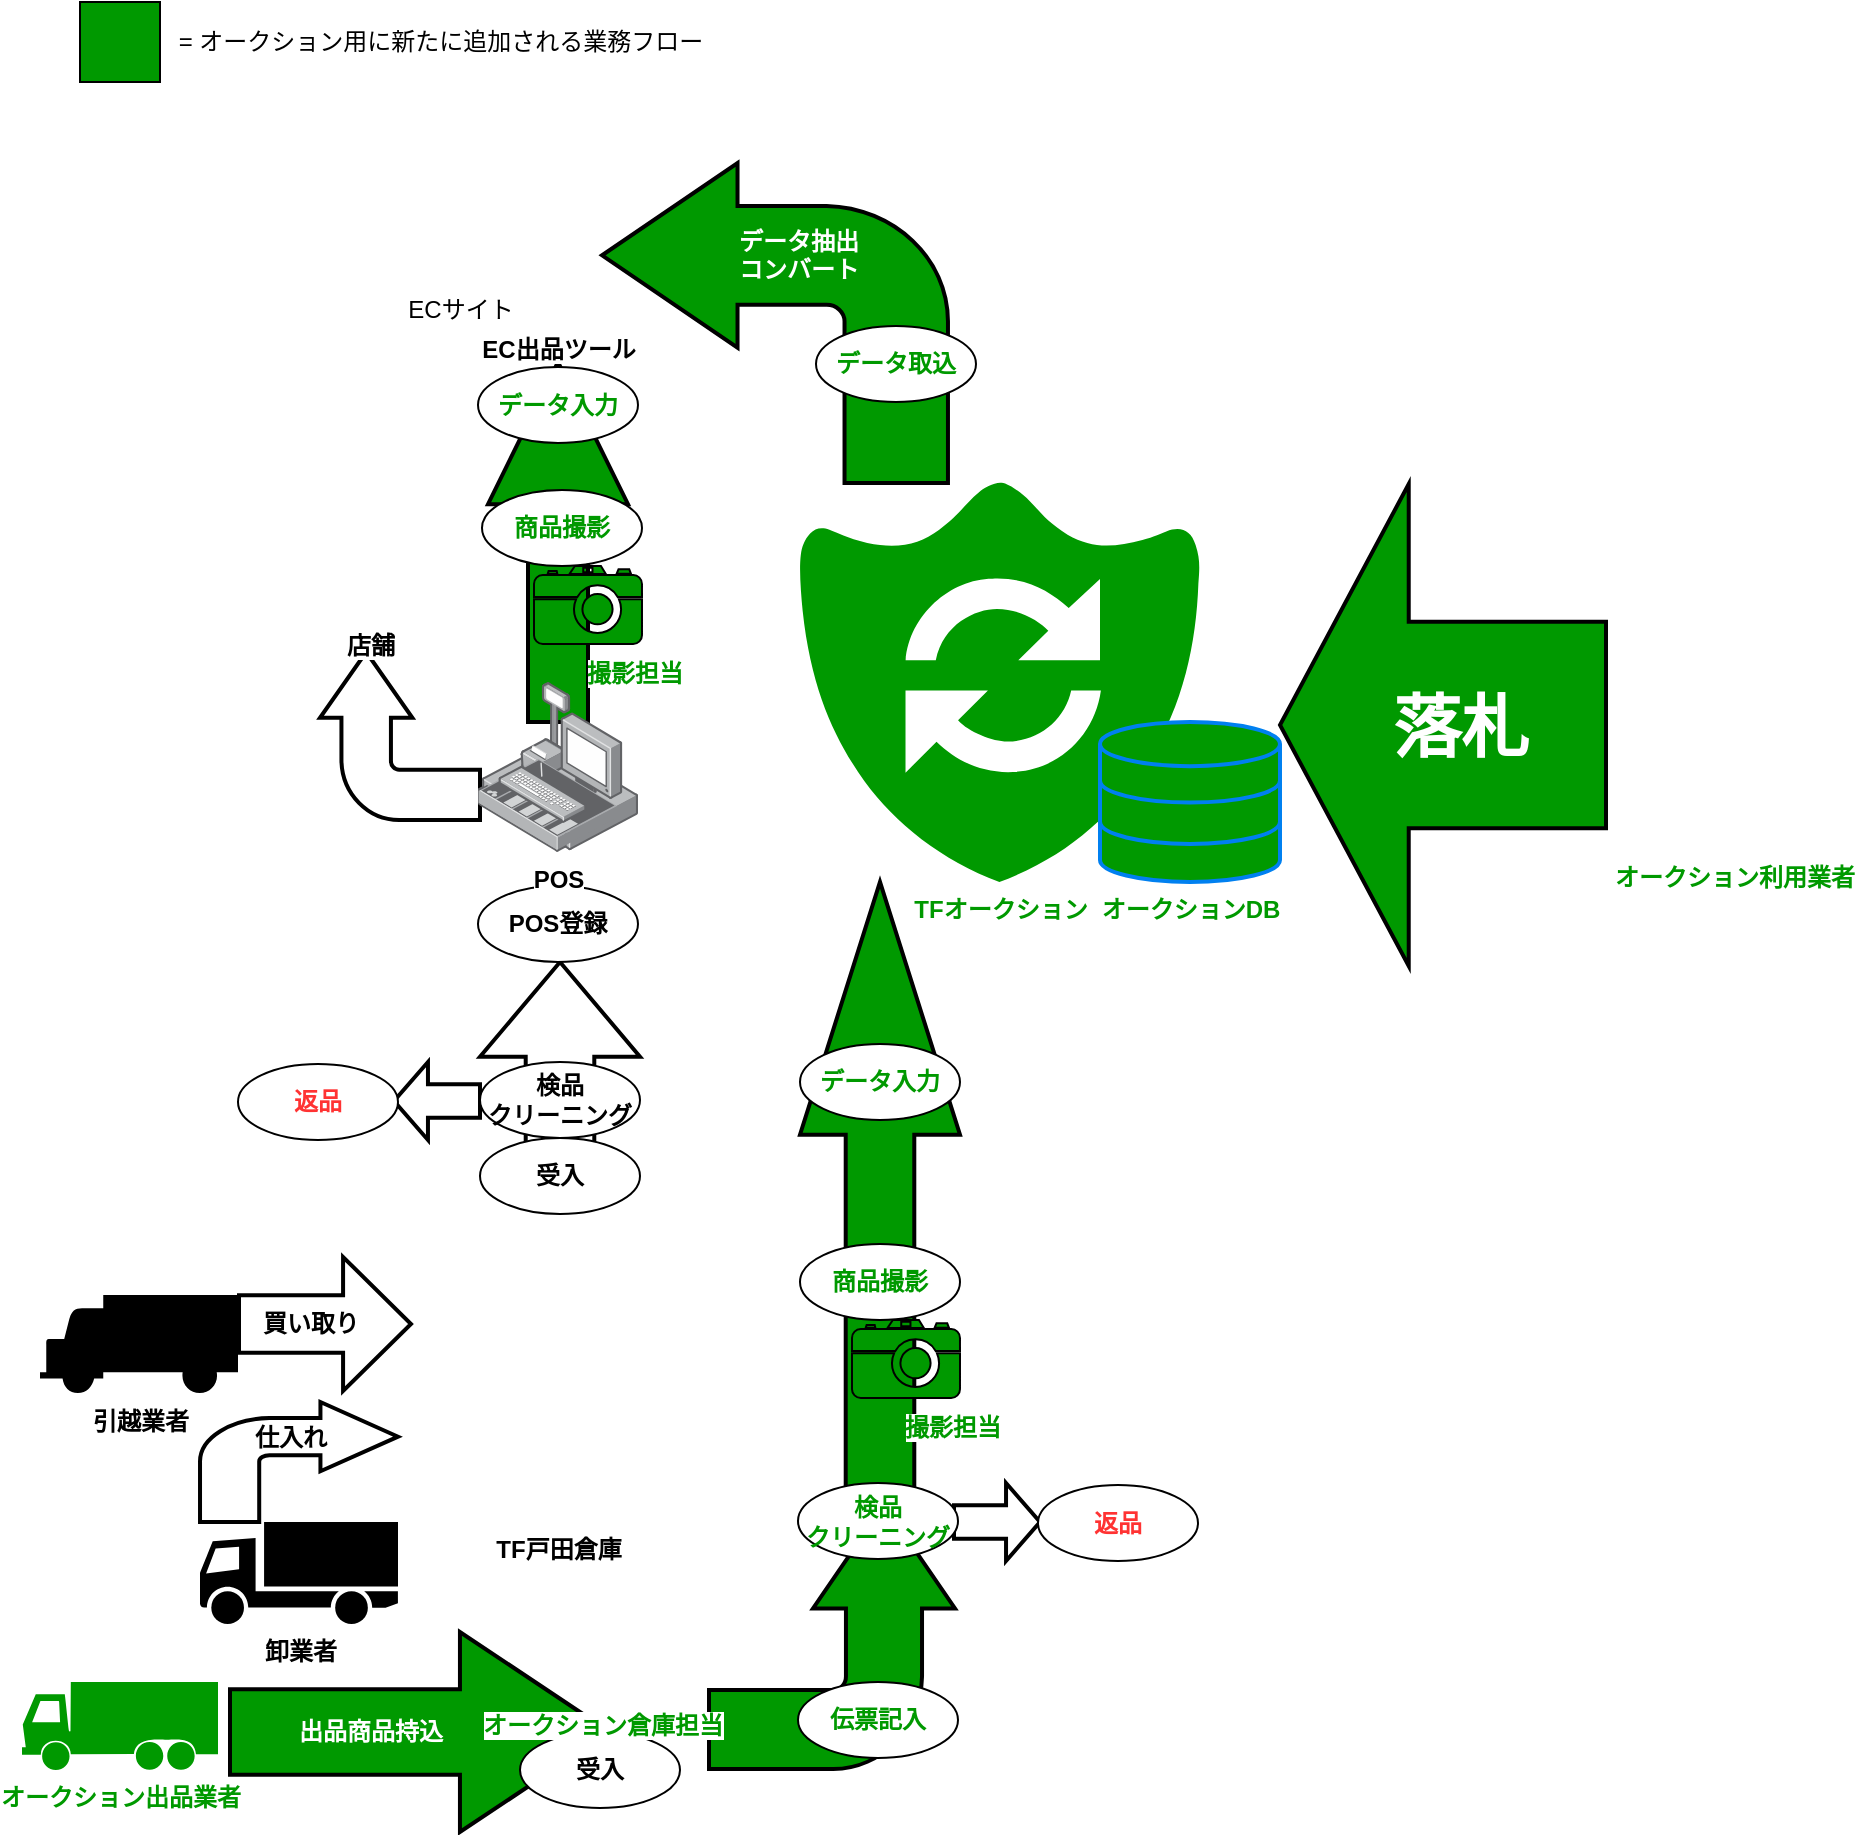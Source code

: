 <mxfile version="10.9.2" type="github"><diagram id="4Yot-8zi4ZWsPV4yoA25" name="Page-1"><mxGraphModel dx="918" dy="1467" grid="1" gridSize="10" guides="1" tooltips="1" connect="1" arrows="1" fold="1" page="1" pageScale="1" pageWidth="1169" pageHeight="826" math="0" shadow="0"><root><mxCell id="0"/><mxCell id="1" parent="0"/><mxCell id="4wqdC9LSduSzO4ThFmsp-42" value="" style="shape=mxgraph.arrows.arrow_up;html=1;verticalLabelPosition=bottom;verticalAlign=top;strokeWidth=2;strokeColor=#000000;fillColor=#009900;fontColor=#000000;align=center;" vertex="1" parent="1"><mxGeometry x="244" y="-60" width="70" height="180" as="geometry"/></mxCell><mxCell id="4wqdC9LSduSzO4ThFmsp-3" value="卸業者" style="shape=mxgraph.signs.transportation.truck_1;html=1;fillColor=#000000;strokeColor=none;verticalLabelPosition=bottom;verticalAlign=top;align=center;fontStyle=1" vertex="1" parent="1"><mxGeometry x="100" y="520" width="99" height="51" as="geometry"/></mxCell><mxCell id="4wqdC9LSduSzO4ThFmsp-4" value="引越業者" style="shape=mxgraph.signs.transportation.truck_2;html=1;fillColor=#000000;strokeColor=none;verticalLabelPosition=bottom;verticalAlign=top;align=center;fontStyle=1" vertex="1" parent="1"><mxGeometry x="20" y="406.5" width="99" height="49" as="geometry"/></mxCell><mxCell id="4wqdC9LSduSzO4ThFmsp-5" value="オークション出品業者" style="shape=mxgraph.signs.transportation.truck_3;html=1;fillColor=#009900;strokeColor=none;verticalLabelPosition=bottom;verticalAlign=top;align=center;fontColor=#009900;fontStyle=1" vertex="1" parent="1"><mxGeometry x="11" y="600" width="98" height="44" as="geometry"/></mxCell><mxCell id="4wqdC9LSduSzO4ThFmsp-12" value="" style="shape=mxgraph.arrows.bent_right_arrow;html=1;verticalLabelPosition=bottom;verticalAlign=top;strokeWidth=2;strokeColor=#000000;" vertex="1" parent="1"><mxGeometry x="100" y="460" width="99" height="60" as="geometry"/></mxCell><mxCell id="4wqdC9LSduSzO4ThFmsp-13" value="仕入れ" style="text;html=1;resizable=0;points=[];autosize=1;align=center;verticalAlign=top;spacingTop=-4;fontStyle=1" vertex="1" parent="1"><mxGeometry x="120" y="468" width="50" height="20" as="geometry"/></mxCell><mxCell id="4wqdC9LSduSzO4ThFmsp-18" value="" style="shape=mxgraph.arrows.arrow_up;html=1;verticalLabelPosition=bottom;verticalAlign=top;strokeWidth=2;strokeColor=#000000;rotation=90;" vertex="1" parent="1"><mxGeometry x="129" y="378" width="67" height="86" as="geometry"/></mxCell><mxCell id="4wqdC9LSduSzO4ThFmsp-19" value="買い取り" style="text;html=1;resizable=0;points=[];autosize=1;align=center;verticalAlign=top;spacingTop=-4;fillColor=#ffffff;fontStyle=1" vertex="1" parent="1"><mxGeometry x="124.5" y="411" width="60" height="20" as="geometry"/></mxCell><mxCell id="4wqdC9LSduSzO4ThFmsp-23" value="" style="whiteSpace=wrap;html=1;aspect=fixed;fillColor=#009900;fontColor=#FFFFFF;align=center;" vertex="1" parent="1"><mxGeometry x="40" y="-240" width="40" height="40" as="geometry"/></mxCell><mxCell id="4wqdC9LSduSzO4ThFmsp-24" value="= オークション用に新たに追加される業務フロー&lt;br&gt;&lt;br&gt;" style="text;html=1;resizable=0;points=[];autosize=1;align=center;verticalAlign=top;spacingTop=-4;fontColor=#000000;" vertex="1" parent="1"><mxGeometry x="80" y="-230" width="280" height="30" as="geometry"/></mxCell><mxCell id="4wqdC9LSduSzO4ThFmsp-26" value="" style="shape=mxgraph.arrows.arrow_up;html=1;verticalLabelPosition=bottom;verticalAlign=top;strokeWidth=2;strokeColor=#000000;" vertex="1" parent="1"><mxGeometry x="240" y="240" width="80" height="120" as="geometry"/></mxCell><mxCell id="4wqdC9LSduSzO4ThFmsp-27" value="受入" style="ellipse;whiteSpace=wrap;html=1;fillColor=#FFFFFF;fontColor=#000000;align=center;fontStyle=1" vertex="1" parent="1"><mxGeometry x="240" y="328" width="80" height="38" as="geometry"/></mxCell><mxCell id="4wqdC9LSduSzO4ThFmsp-30" value="" style="shape=mxgraph.arrows.arrow_right;html=1;verticalLabelPosition=bottom;verticalAlign=top;strokeWidth=2;strokeColor=#000000;fillColor=#FFFFFF;fontColor=#000000;align=center;rotation=-180;" vertex="1" parent="1"><mxGeometry x="197" y="290" width="43" height="39" as="geometry"/></mxCell><mxCell id="4wqdC9LSduSzO4ThFmsp-33" value="返品" style="ellipse;whiteSpace=wrap;html=1;fillColor=#FFFFFF;fontColor=#FF3333;align=center;fontStyle=1" vertex="1" parent="1"><mxGeometry x="119" y="291" width="80" height="38" as="geometry"/></mxCell><mxCell id="4wqdC9LSduSzO4ThFmsp-34" value="POS登録" style="ellipse;whiteSpace=wrap;html=1;fillColor=#FFFFFF;fontColor=#000000;align=center;fontStyle=1" vertex="1" parent="1"><mxGeometry x="239" y="202" width="80" height="38" as="geometry"/></mxCell><mxCell id="4wqdC9LSduSzO4ThFmsp-28" value="検品&lt;br&gt;クリーニング" style="ellipse;whiteSpace=wrap;html=1;fillColor=#FFFFFF;fontColor=#000000;align=center;fontStyle=1" vertex="1" parent="1"><mxGeometry x="240" y="290" width="80" height="38" as="geometry"/></mxCell><mxCell id="4wqdC9LSduSzO4ThFmsp-40" value="ECサイト" style="shape=image;html=1;verticalAlign=top;verticalLabelPosition=bottom;labelBackgroundColor=#ffffff;imageAspect=0;aspect=fixed;image=https://cdn2.iconfinder.com/data/icons/square-logo-buttons/512/website-128.png;fillColor=#FFFFFF;fontColor=#000000;align=center;" vertex="1" parent="1"><mxGeometry x="200" y="-160" width="60" height="60" as="geometry"/></mxCell><mxCell id="4wqdC9LSduSzO4ThFmsp-43" value="" style="shape=mxgraph.arrows.bent_right_arrow;html=1;verticalLabelPosition=bottom;verticalAlign=top;strokeWidth=2;strokeColor=#000000;fillColor=#FFFFFF;fontColor=#000000;align=center;rotation=-90;" vertex="1" parent="1"><mxGeometry x="158" y="87" width="84" height="80" as="geometry"/></mxCell><mxCell id="4wqdC9LSduSzO4ThFmsp-25" value="POS" style="points=[];aspect=fixed;html=1;align=center;shadow=0;dashed=0;image;image=img/lib/allied_telesis/security/POS.svg;fillColor=#009900;fontColor=#000000;fontStyle=1" vertex="1" parent="1"><mxGeometry x="239" y="100" width="80" height="85" as="geometry"/></mxCell><mxCell id="4wqdC9LSduSzO4ThFmsp-38" value="店舗" style="shape=image;html=1;verticalAlign=top;verticalLabelPosition=bottom;labelBackgroundColor=#ffffff;imageAspect=0;aspect=fixed;image=https://cdn3.iconfinder.com/data/icons/whisky-break/90/warehouse-128.png;fillColor=#FFFFFF;fontColor=#000000;align=center;fontStyle=1" vertex="1" parent="1"><mxGeometry x="150.5" width="68" height="68" as="geometry"/></mxCell><mxCell id="4wqdC9LSduSzO4ThFmsp-46" value="" style="group" vertex="1" connectable="0" parent="1"><mxGeometry x="257" y="-38.5" width="120" height="120" as="geometry"/></mxCell><mxCell id="4wqdC9LSduSzO4ThFmsp-44" value="撮影担当" style="shape=image;html=1;verticalAlign=top;verticalLabelPosition=bottom;labelBackgroundColor=#ffffff;imageAspect=0;aspect=fixed;image=https://cdn4.iconfinder.com/data/icons/ionicons/512/icon-person-128.png;fillColor=#FFFFFF;fontColor=#009900;align=center;fontStyle=1" vertex="1" parent="4wqdC9LSduSzO4ThFmsp-46"><mxGeometry width="120" height="120" as="geometry"/></mxCell><mxCell id="4wqdC9LSduSzO4ThFmsp-45" value="" style="shape=mxgraph.signs.tech.camera_2;html=1;fillColor=#009900;strokeColor=#000000;verticalLabelPosition=bottom;verticalAlign=top;align=center;fontColor=#000000;gradientColor=none;" vertex="1" parent="4wqdC9LSduSzO4ThFmsp-46"><mxGeometry x="10" y="80.5" width="54" height="39" as="geometry"/></mxCell><mxCell id="4wqdC9LSduSzO4ThFmsp-50" value="商品撮影" style="ellipse;whiteSpace=wrap;html=1;fillColor=#FFFFFF;fontColor=#009900;align=center;fontStyle=1" vertex="1" parent="4wqdC9LSduSzO4ThFmsp-46"><mxGeometry x="-16" y="42.5" width="80" height="38" as="geometry"/></mxCell><mxCell id="4wqdC9LSduSzO4ThFmsp-72" value="データ入力" style="ellipse;whiteSpace=wrap;html=1;fillColor=#FFFFFF;fontColor=#009900;align=center;fontStyle=1" vertex="1" parent="4wqdC9LSduSzO4ThFmsp-46"><mxGeometry x="-18" y="-19" width="80" height="38" as="geometry"/></mxCell><mxCell id="4wqdC9LSduSzO4ThFmsp-53" value="" style="shape=mxgraph.arrows.arrow_up;html=1;verticalLabelPosition=bottom;verticalAlign=top;strokeWidth=2;strokeColor=#000000;fillColor=#009900;gradientColor=none;fontColor=#009900;align=center;rotation=90;" vertex="1" parent="1"><mxGeometry x="160" y="530" width="100" height="190" as="geometry"/></mxCell><mxCell id="4wqdC9LSduSzO4ThFmsp-22" value="出品商品持込" style="text;html=1;resizable=0;points=[];autosize=1;align=center;verticalAlign=top;spacingTop=-4;fillColor=#009900;fontColor=#FFFFFF;fontStyle=1" vertex="1" parent="1"><mxGeometry x="139.5" y="615" width="90" height="20" as="geometry"/></mxCell><mxCell id="4wqdC9LSduSzO4ThFmsp-54" value="" style="shape=mxgraph.arrows.arrow_up;html=1;verticalLabelPosition=bottom;verticalAlign=top;strokeWidth=2;strokeColor=#000000;fillColor=#009900;gradientColor=none;fontColor=#009900;align=center;" vertex="1" parent="1"><mxGeometry x="400" y="200" width="80" height="320" as="geometry"/></mxCell><mxCell id="4wqdC9LSduSzO4ThFmsp-55" value="受入" style="ellipse;whiteSpace=wrap;html=1;fillColor=#FFFFFF;fontColor=#000000;align=center;fontStyle=1" vertex="1" parent="1"><mxGeometry x="260" y="625" width="80" height="38" as="geometry"/></mxCell><mxCell id="4wqdC9LSduSzO4ThFmsp-9" value="TF戸田倉庫" style="shape=image;html=1;verticalAlign=top;verticalLabelPosition=bottom;labelBackgroundColor=#ffffff;imageAspect=0;aspect=fixed;image=https://cdn3.iconfinder.com/data/icons/whisky-break/90/warehouse-128.png;fontStyle=1" vertex="1" parent="1"><mxGeometry x="199" y="360" width="160" height="160" as="geometry"/></mxCell><mxCell id="4wqdC9LSduSzO4ThFmsp-56" value="" style="shape=mxgraph.arrows.bent_left_arrow;html=1;verticalLabelPosition=bottom;verticalAlign=top;strokeWidth=2;strokeColor=#000000;fillColor=#009900;gradientColor=none;fontColor=#009900;align=center;rotation=90;" vertex="1" parent="1"><mxGeometry x="350" y="516" width="132" height="123" as="geometry"/></mxCell><mxCell id="4wqdC9LSduSzO4ThFmsp-52" value="オークション倉庫担当" style="shape=image;html=1;verticalAlign=top;verticalLabelPosition=bottom;labelBackgroundColor=#ffffff;imageAspect=0;aspect=fixed;image=https://cdn4.iconfinder.com/data/icons/ionicons/512/icon-person-128.png;strokeColor=#000000;fillColor=#009900;gradientColor=none;fontColor=#009900;align=center;fontStyle=1" vertex="1" parent="1"><mxGeometry x="270" y="545.5" width="62" height="62" as="geometry"/></mxCell><mxCell id="4wqdC9LSduSzO4ThFmsp-60" value="" style="shape=mxgraph.arrows.bent_left_arrow;html=1;verticalLabelPosition=bottom;verticalAlign=top;strokeWidth=2;strokeColor=#000000;fillColor=#009900;gradientColor=none;fontColor=#009900;align=center;" vertex="1" parent="1"><mxGeometry x="301" y="-159.5" width="173" height="160" as="geometry"/></mxCell><mxCell id="4wqdC9LSduSzO4ThFmsp-41" value="EC出品ツール" style="shape=image;html=1;verticalAlign=top;verticalLabelPosition=bottom;labelBackgroundColor=#ffffff;imageAspect=0;aspect=fixed;image=https://cdn0.iconfinder.com/data/icons/3-colors-outline/500/SIM_Tool_Kit-128.png;fillColor=#009900;fontColor=#000000;align=center;fontStyle=1" vertex="1" parent="1"><mxGeometry x="251" y="-136" width="56" height="56" as="geometry"/></mxCell><mxCell id="4wqdC9LSduSzO4ThFmsp-49" value="データ抽出&lt;br&gt;コンバート&lt;br&gt;&lt;br&gt;" style="text;html=1;resizable=0;points=[];autosize=1;align=center;verticalAlign=top;spacingTop=-4;fontColor=#FFFFFF;fillColor=#009900;fontStyle=1" vertex="1" parent="1"><mxGeometry x="359" y="-130" width="80" height="40" as="geometry"/></mxCell><mxCell id="4wqdC9LSduSzO4ThFmsp-61" value="データ取込" style="ellipse;whiteSpace=wrap;html=1;fillColor=#FFFFFF;fontColor=#009900;align=center;fontStyle=1" vertex="1" parent="1"><mxGeometry x="408" y="-78" width="80" height="38" as="geometry"/></mxCell><mxCell id="4wqdC9LSduSzO4ThFmsp-64" value="伝票記入" style="ellipse;whiteSpace=wrap;html=1;fillColor=#FFFFFF;fontColor=#009900;align=center;fontStyle=1" vertex="1" parent="1"><mxGeometry x="399" y="600" width="80" height="38" as="geometry"/></mxCell><mxCell id="4wqdC9LSduSzO4ThFmsp-65" value="" style="shape=mxgraph.arrows.arrow_right;html=1;verticalLabelPosition=bottom;verticalAlign=top;strokeWidth=2;strokeColor=#000000;fillColor=#FFFFFF;fontColor=#000000;align=center;rotation=0;" vertex="1" parent="1"><mxGeometry x="477" y="500.5" width="43" height="39" as="geometry"/></mxCell><mxCell id="4wqdC9LSduSzO4ThFmsp-66" value="返品" style="ellipse;whiteSpace=wrap;html=1;fillColor=#FFFFFF;fontColor=#FF3333;align=center;fontStyle=1" vertex="1" parent="1"><mxGeometry x="519" y="501.5" width="80" height="38" as="geometry"/></mxCell><mxCell id="4wqdC9LSduSzO4ThFmsp-63" value="検品&lt;br&gt;クリーニング" style="ellipse;whiteSpace=wrap;html=1;fillColor=#FFFFFF;fontColor=#009900;align=center;fontStyle=1" vertex="1" parent="1"><mxGeometry x="399" y="500.5" width="80" height="38" as="geometry"/></mxCell><mxCell id="4wqdC9LSduSzO4ThFmsp-67" value="データ入力" style="ellipse;whiteSpace=wrap;html=1;fillColor=#FFFFFF;fontColor=#009900;align=center;fontStyle=1" vertex="1" parent="1"><mxGeometry x="400" y="281" width="80" height="38" as="geometry"/></mxCell><mxCell id="4wqdC9LSduSzO4ThFmsp-68" value="" style="group" vertex="1" connectable="0" parent="1"><mxGeometry x="416" y="338.5" width="120" height="120" as="geometry"/></mxCell><mxCell id="4wqdC9LSduSzO4ThFmsp-69" value="撮影担当" style="shape=image;html=1;verticalAlign=top;verticalLabelPosition=bottom;labelBackgroundColor=#ffffff;imageAspect=0;aspect=fixed;image=https://cdn4.iconfinder.com/data/icons/ionicons/512/icon-person-128.png;fillColor=#FFFFFF;fontColor=#009900;align=center;fontStyle=1" vertex="1" parent="4wqdC9LSduSzO4ThFmsp-68"><mxGeometry width="120" height="120" as="geometry"/></mxCell><mxCell id="4wqdC9LSduSzO4ThFmsp-70" value="" style="shape=mxgraph.signs.tech.camera_2;html=1;fillColor=#009900;strokeColor=#000000;verticalLabelPosition=bottom;verticalAlign=top;align=center;fontColor=#000000;gradientColor=none;" vertex="1" parent="4wqdC9LSduSzO4ThFmsp-68"><mxGeometry x="10" y="80.5" width="54" height="39" as="geometry"/></mxCell><mxCell id="4wqdC9LSduSzO4ThFmsp-71" value="商品撮影" style="ellipse;whiteSpace=wrap;html=1;fillColor=#FFFFFF;fontColor=#009900;align=center;fontStyle=1" vertex="1" parent="4wqdC9LSduSzO4ThFmsp-68"><mxGeometry x="-16" y="42.5" width="80" height="38" as="geometry"/></mxCell><mxCell id="4wqdC9LSduSzO4ThFmsp-62" value="TFオークション" style="pointerEvents=1;shadow=0;dashed=0;html=1;strokeColor=none;labelPosition=center;verticalLabelPosition=bottom;verticalAlign=top;align=center;shape=mxgraph.mscae.oms.system_update;fillColor=#009900;fontColor=#009900;fontStyle=1" vertex="1" parent="1"><mxGeometry x="399" width="201" height="200" as="geometry"/></mxCell><mxCell id="4wqdC9LSduSzO4ThFmsp-1" value="オークションDB" style="html=1;verticalLabelPosition=bottom;align=center;labelBackgroundColor=#ffffff;verticalAlign=top;strokeWidth=2;strokeColor=#0080F0;fillColor=#009900;shadow=0;dashed=0;shape=mxgraph.ios7.icons.data;fontStyle=1;fontColor=#009900;" vertex="1" parent="1"><mxGeometry x="550" y="120" width="90" height="80" as="geometry"/></mxCell><mxCell id="4wqdC9LSduSzO4ThFmsp-73" value="" style="shape=mxgraph.arrows.arrow_right;html=1;verticalLabelPosition=bottom;verticalAlign=top;strokeWidth=2;strokeColor=#000000;fillColor=#009900;gradientColor=none;fontColor=#009900;align=center;rotation=-180;" vertex="1" parent="1"><mxGeometry x="640" y="1" width="163" height="241" as="geometry"/></mxCell><mxCell id="4wqdC9LSduSzO4ThFmsp-74" value="落札" style="text;html=1;resizable=0;points=[];autosize=1;align=center;verticalAlign=top;spacingTop=-4;fontColor=#FFFFFF;fillColor=#009900;fontStyle=1;fontSize=34;" vertex="1" parent="1"><mxGeometry x="690" y="100" width="80" height="40" as="geometry"/></mxCell><mxCell id="4wqdC9LSduSzO4ThFmsp-76" value="オークション利用業者" style="shape=image;html=1;verticalAlign=top;verticalLabelPosition=bottom;labelBackgroundColor=#ffffff;imageAspect=0;aspect=fixed;image=https://cdn4.iconfinder.com/data/icons/ionicons/512/icon-person-stalker-128.png;strokeColor=#000000;fillColor=#009900;gradientColor=none;fontSize=12;fontColor=#009900;align=center;fontStyle=1" vertex="1" parent="1"><mxGeometry x="803" y="56" width="128" height="128" as="geometry"/></mxCell></root></mxGraphModel></diagram></mxfile>